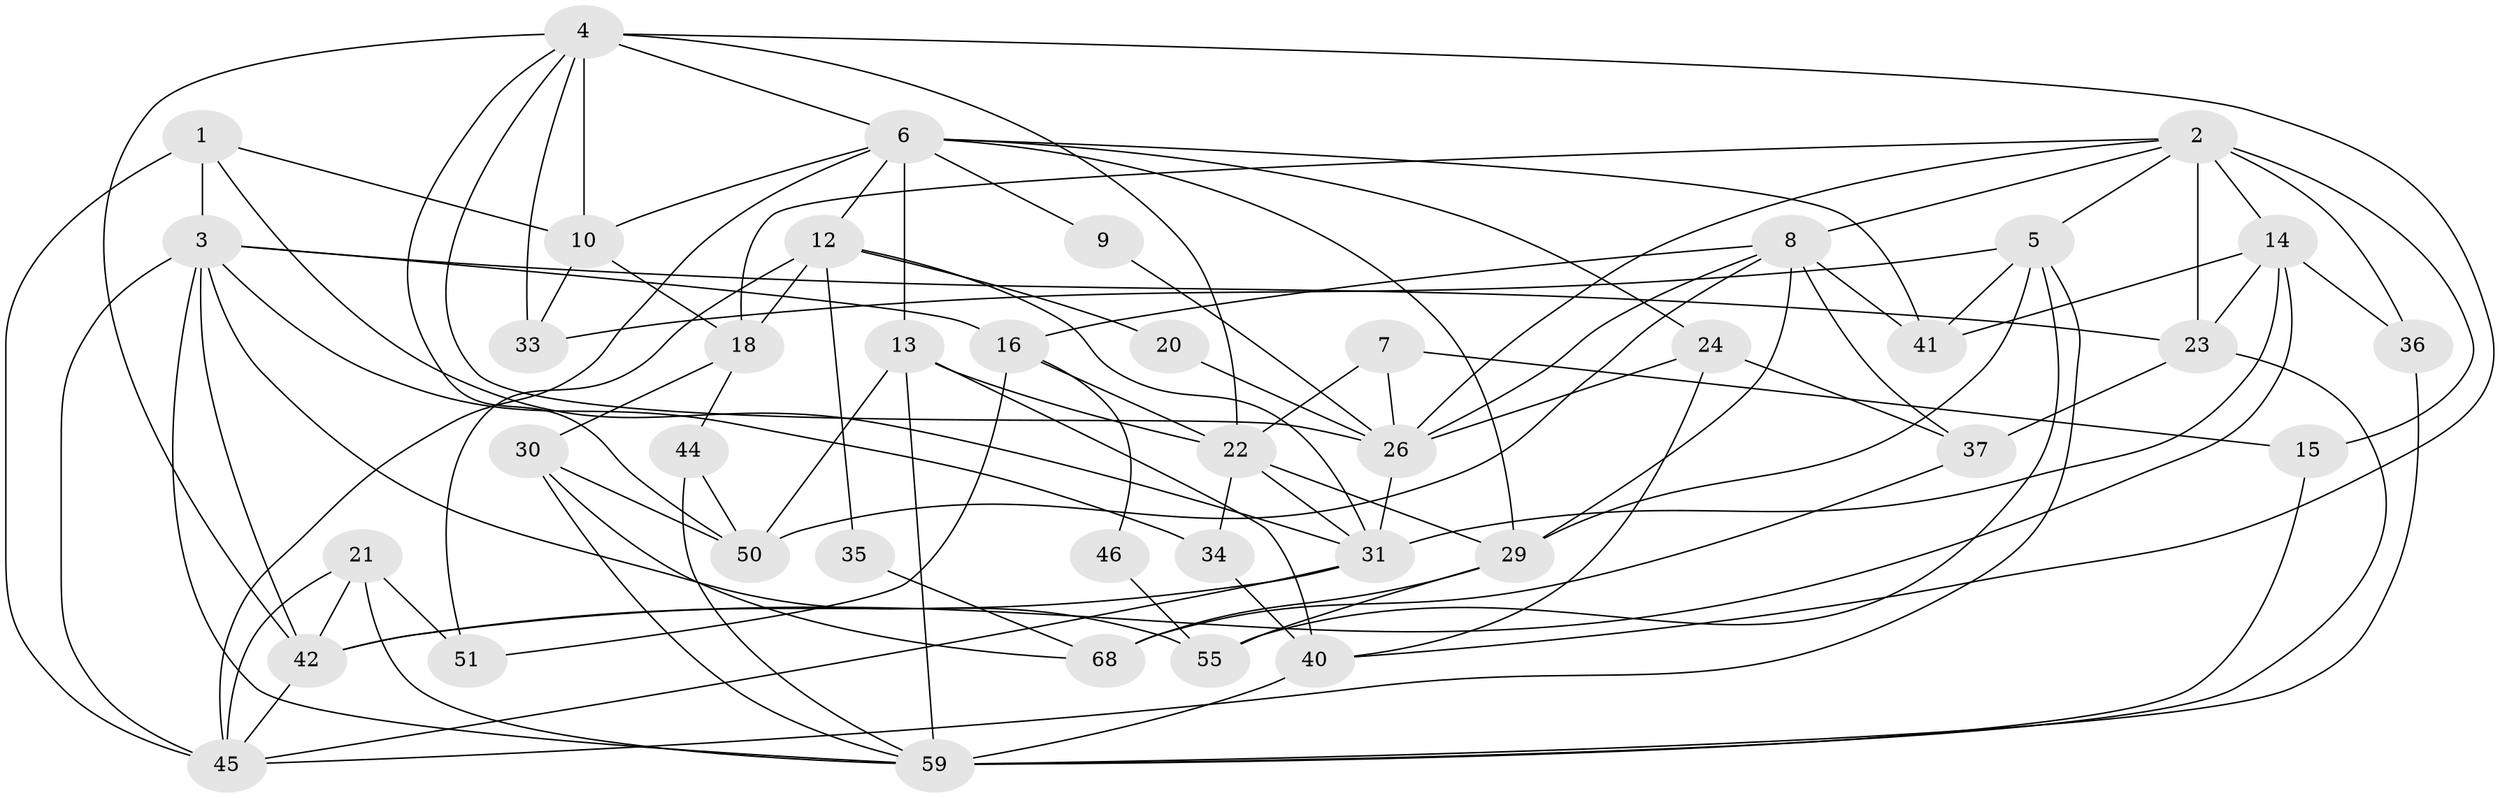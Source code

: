 // Generated by graph-tools (version 1.1) at 2025/24/03/03/25 07:24:00]
// undirected, 41 vertices, 102 edges
graph export_dot {
graph [start="1"]
  node [color=gray90,style=filled];
  1;
  2 [super="+54"];
  3 [super="+38"];
  4 [super="+58"];
  5 [super="+27"];
  6 [super="+53"];
  7 [super="+61"];
  8 [super="+11"];
  9;
  10 [super="+63"];
  12 [super="+43"];
  13;
  14 [super="+19"];
  15 [super="+25"];
  16 [super="+17"];
  18 [super="+32"];
  20;
  21 [super="+64"];
  22 [super="+28"];
  23 [super="+66"];
  24 [super="+49"];
  26 [super="+65"];
  29 [super="+62"];
  30 [super="+57"];
  31 [super="+47"];
  33;
  34 [super="+56"];
  35;
  36;
  37 [super="+39"];
  40 [super="+52"];
  41 [super="+60"];
  42 [super="+67"];
  44;
  45 [super="+48"];
  46;
  50 [super="+69"];
  51;
  55;
  59 [super="+70"];
  68;
  1 -- 3;
  1 -- 45;
  1 -- 31;
  1 -- 10;
  2 -- 14;
  2 -- 23;
  2 -- 15 [weight=2];
  2 -- 8;
  2 -- 18;
  2 -- 36;
  2 -- 5;
  2 -- 26;
  3 -- 23;
  3 -- 16;
  3 -- 34;
  3 -- 55;
  3 -- 59;
  3 -- 45;
  3 -- 42;
  4 -- 26;
  4 -- 33;
  4 -- 50;
  4 -- 22;
  4 -- 42;
  4 -- 40;
  4 -- 10 [weight=2];
  4 -- 6;
  5 -- 29;
  5 -- 33;
  5 -- 45;
  5 -- 55;
  5 -- 41;
  6 -- 13;
  6 -- 12;
  6 -- 24;
  6 -- 45;
  6 -- 9;
  6 -- 10;
  6 -- 29;
  6 -- 41;
  7 -- 15;
  7 -- 22 [weight=2];
  7 -- 26;
  8 -- 16;
  8 -- 41;
  8 -- 50;
  8 -- 29;
  8 -- 37;
  8 -- 26;
  9 -- 26;
  10 -- 18;
  10 -- 33;
  12 -- 31;
  12 -- 35;
  12 -- 51;
  12 -- 20;
  12 -- 18;
  13 -- 59;
  13 -- 50;
  13 -- 40;
  13 -- 22;
  14 -- 36;
  14 -- 41;
  14 -- 31;
  14 -- 23;
  14 -- 42;
  15 -- 59;
  16 -- 51;
  16 -- 46;
  16 -- 22;
  18 -- 44 [weight=2];
  18 -- 30;
  20 -- 26;
  21 -- 51;
  21 -- 45;
  21 -- 59;
  21 -- 42;
  22 -- 29;
  22 -- 31;
  22 -- 34;
  23 -- 59;
  23 -- 37;
  24 -- 40;
  24 -- 26;
  24 -- 37;
  26 -- 31;
  29 -- 55;
  29 -- 68;
  30 -- 50;
  30 -- 59;
  30 -- 68;
  31 -- 45;
  31 -- 42;
  34 -- 40;
  35 -- 68;
  36 -- 59;
  37 -- 68 [weight=2];
  40 -- 59;
  42 -- 45;
  44 -- 50;
  44 -- 59;
  46 -- 55;
}
